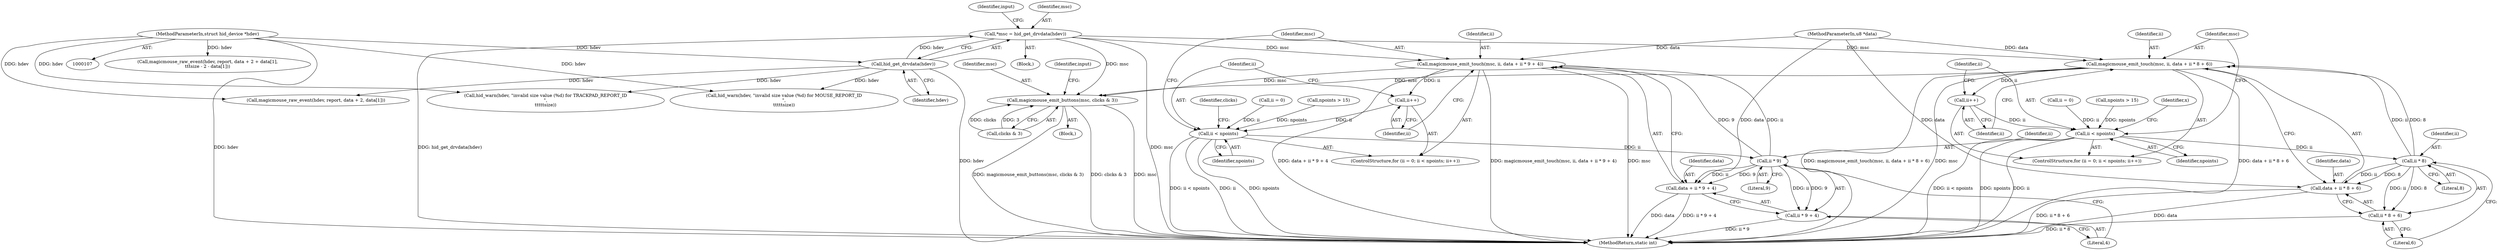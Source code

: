 digraph "0_linux_c54def7bd64d7c0b6993336abcffb8444795bf38@pointer" {
"1000114" [label="(Call,*msc = hid_get_drvdata(hdev))"];
"1000116" [label="(Call,hid_get_drvdata(hdev))"];
"1000108" [label="(MethodParameterIn,struct hid_device *hdev)"];
"1000190" [label="(Call,magicmouse_emit_touch(msc, ii, data + ii * 9 + 4))"];
"1000188" [label="(Call,ii++)"];
"1000185" [label="(Call,ii < npoints)"];
"1000196" [label="(Call,ii * 9)"];
"1000193" [label="(Call,data + ii * 9 + 4)"];
"1000195" [label="(Call,ii * 9 + 4)"];
"1000347" [label="(Call,magicmouse_emit_buttons(msc, clicks & 3))"];
"1000253" [label="(Call,magicmouse_emit_touch(msc, ii, data + ii * 8 + 6))"];
"1000251" [label="(Call,ii++)"];
"1000248" [label="(Call,ii < npoints)"];
"1000259" [label="(Call,ii * 8)"];
"1000256" [label="(Call,data + ii * 8 + 6)"];
"1000258" [label="(Call,ii * 8 + 6)"];
"1000201" [label="(Identifier,clicks)"];
"1000189" [label="(Identifier,ii)"];
"1000260" [label="(Identifier,ii)"];
"1000195" [label="(Call,ii * 9 + 4)"];
"1000190" [label="(Call,magicmouse_emit_touch(msc, ii, data + ii * 9 + 4))"];
"1000254" [label="(Identifier,msc)"];
"1000185" [label="(Call,ii < npoints)"];
"1000245" [label="(Call,ii = 0)"];
"1000261" [label="(Literal,8)"];
"1000112" [label="(Block,)"];
"1000193" [label="(Call,data + ii * 9 + 4)"];
"1000110" [label="(MethodParameterIn,u8 *data)"];
"1000182" [label="(Call,ii = 0)"];
"1000117" [label="(Identifier,hdev)"];
"1000256" [label="(Call,data + ii * 8 + 6)"];
"1000249" [label="(Identifier,ii)"];
"1000253" [label="(Call,magicmouse_emit_touch(msc, ii, data + ii * 8 + 6))"];
"1000196" [label="(Call,ii * 9)"];
"1000229" [label="(Call,npoints > 15)"];
"1000346" [label="(Block,)"];
"1000120" [label="(Identifier,input)"];
"1000108" [label="(MethodParameterIn,struct hid_device *hdev)"];
"1000170" [label="(Call,hid_warn(hdev, \"invalid size value (%d) for TRACKPAD_REPORT_ID\n\",\n\t\t\t\t\tsize))"];
"1000233" [label="(Call,hid_warn(hdev, \"invalid size value (%d) for MOUSE_REPORT_ID\n\",\n\t\t\t\t\tsize))"];
"1000166" [label="(Call,npoints > 15)"];
"1000192" [label="(Identifier,ii)"];
"1000317" [label="(Call,magicmouse_raw_event(hdev, report, data + 2 + data[1],\n\t\t\tsize - 2 - data[1]))"];
"1000353" [label="(Identifier,input)"];
"1000259" [label="(Call,ii * 8)"];
"1000187" [label="(Identifier,npoints)"];
"1000252" [label="(Identifier,ii)"];
"1000257" [label="(Identifier,data)"];
"1000181" [label="(ControlStructure,for (ii = 0; ii < npoints; ii++))"];
"1000262" [label="(Literal,6)"];
"1000308" [label="(Call,magicmouse_raw_event(hdev, report, data + 2, data[1]))"];
"1000244" [label="(ControlStructure,for (ii = 0; ii < npoints; ii++))"];
"1000348" [label="(Identifier,msc)"];
"1000186" [label="(Identifier,ii)"];
"1000250" [label="(Identifier,npoints)"];
"1000116" [label="(Call,hid_get_drvdata(hdev))"];
"1000248" [label="(Call,ii < npoints)"];
"1000264" [label="(Identifier,x)"];
"1000258" [label="(Call,ii * 8 + 6)"];
"1000115" [label="(Identifier,msc)"];
"1000199" [label="(Literal,4)"];
"1000198" [label="(Literal,9)"];
"1000255" [label="(Identifier,ii)"];
"1000114" [label="(Call,*msc = hid_get_drvdata(hdev))"];
"1000194" [label="(Identifier,data)"];
"1000375" [label="(MethodReturn,static int)"];
"1000347" [label="(Call,magicmouse_emit_buttons(msc, clicks & 3))"];
"1000349" [label="(Call,clicks & 3)"];
"1000191" [label="(Identifier,msc)"];
"1000251" [label="(Call,ii++)"];
"1000188" [label="(Call,ii++)"];
"1000197" [label="(Identifier,ii)"];
"1000114" -> "1000112"  [label="AST: "];
"1000114" -> "1000116"  [label="CFG: "];
"1000115" -> "1000114"  [label="AST: "];
"1000116" -> "1000114"  [label="AST: "];
"1000120" -> "1000114"  [label="CFG: "];
"1000114" -> "1000375"  [label="DDG: msc"];
"1000114" -> "1000375"  [label="DDG: hid_get_drvdata(hdev)"];
"1000116" -> "1000114"  [label="DDG: hdev"];
"1000114" -> "1000190"  [label="DDG: msc"];
"1000114" -> "1000253"  [label="DDG: msc"];
"1000114" -> "1000347"  [label="DDG: msc"];
"1000116" -> "1000117"  [label="CFG: "];
"1000117" -> "1000116"  [label="AST: "];
"1000116" -> "1000375"  [label="DDG: hdev"];
"1000108" -> "1000116"  [label="DDG: hdev"];
"1000116" -> "1000170"  [label="DDG: hdev"];
"1000116" -> "1000233"  [label="DDG: hdev"];
"1000116" -> "1000308"  [label="DDG: hdev"];
"1000108" -> "1000107"  [label="AST: "];
"1000108" -> "1000375"  [label="DDG: hdev"];
"1000108" -> "1000170"  [label="DDG: hdev"];
"1000108" -> "1000233"  [label="DDG: hdev"];
"1000108" -> "1000308"  [label="DDG: hdev"];
"1000108" -> "1000317"  [label="DDG: hdev"];
"1000190" -> "1000181"  [label="AST: "];
"1000190" -> "1000193"  [label="CFG: "];
"1000191" -> "1000190"  [label="AST: "];
"1000192" -> "1000190"  [label="AST: "];
"1000193" -> "1000190"  [label="AST: "];
"1000189" -> "1000190"  [label="CFG: "];
"1000190" -> "1000375"  [label="DDG: magicmouse_emit_touch(msc, ii, data + ii * 9 + 4)"];
"1000190" -> "1000375"  [label="DDG: msc"];
"1000190" -> "1000375"  [label="DDG: data + ii * 9 + 4"];
"1000190" -> "1000188"  [label="DDG: ii"];
"1000196" -> "1000190"  [label="DDG: ii"];
"1000196" -> "1000190"  [label="DDG: 9"];
"1000110" -> "1000190"  [label="DDG: data"];
"1000190" -> "1000347"  [label="DDG: msc"];
"1000188" -> "1000181"  [label="AST: "];
"1000188" -> "1000189"  [label="CFG: "];
"1000189" -> "1000188"  [label="AST: "];
"1000186" -> "1000188"  [label="CFG: "];
"1000188" -> "1000185"  [label="DDG: ii"];
"1000185" -> "1000181"  [label="AST: "];
"1000185" -> "1000187"  [label="CFG: "];
"1000186" -> "1000185"  [label="AST: "];
"1000187" -> "1000185"  [label="AST: "];
"1000191" -> "1000185"  [label="CFG: "];
"1000201" -> "1000185"  [label="CFG: "];
"1000185" -> "1000375"  [label="DDG: ii < npoints"];
"1000185" -> "1000375"  [label="DDG: ii"];
"1000185" -> "1000375"  [label="DDG: npoints"];
"1000182" -> "1000185"  [label="DDG: ii"];
"1000166" -> "1000185"  [label="DDG: npoints"];
"1000185" -> "1000196"  [label="DDG: ii"];
"1000196" -> "1000195"  [label="AST: "];
"1000196" -> "1000198"  [label="CFG: "];
"1000197" -> "1000196"  [label="AST: "];
"1000198" -> "1000196"  [label="AST: "];
"1000199" -> "1000196"  [label="CFG: "];
"1000196" -> "1000193"  [label="DDG: ii"];
"1000196" -> "1000193"  [label="DDG: 9"];
"1000196" -> "1000195"  [label="DDG: ii"];
"1000196" -> "1000195"  [label="DDG: 9"];
"1000193" -> "1000195"  [label="CFG: "];
"1000194" -> "1000193"  [label="AST: "];
"1000195" -> "1000193"  [label="AST: "];
"1000193" -> "1000375"  [label="DDG: data"];
"1000193" -> "1000375"  [label="DDG: ii * 9 + 4"];
"1000110" -> "1000193"  [label="DDG: data"];
"1000195" -> "1000199"  [label="CFG: "];
"1000199" -> "1000195"  [label="AST: "];
"1000195" -> "1000375"  [label="DDG: ii * 9"];
"1000347" -> "1000346"  [label="AST: "];
"1000347" -> "1000349"  [label="CFG: "];
"1000348" -> "1000347"  [label="AST: "];
"1000349" -> "1000347"  [label="AST: "];
"1000353" -> "1000347"  [label="CFG: "];
"1000347" -> "1000375"  [label="DDG: clicks & 3"];
"1000347" -> "1000375"  [label="DDG: msc"];
"1000347" -> "1000375"  [label="DDG: magicmouse_emit_buttons(msc, clicks & 3)"];
"1000253" -> "1000347"  [label="DDG: msc"];
"1000349" -> "1000347"  [label="DDG: clicks"];
"1000349" -> "1000347"  [label="DDG: 3"];
"1000253" -> "1000244"  [label="AST: "];
"1000253" -> "1000256"  [label="CFG: "];
"1000254" -> "1000253"  [label="AST: "];
"1000255" -> "1000253"  [label="AST: "];
"1000256" -> "1000253"  [label="AST: "];
"1000252" -> "1000253"  [label="CFG: "];
"1000253" -> "1000375"  [label="DDG: magicmouse_emit_touch(msc, ii, data + ii * 8 + 6)"];
"1000253" -> "1000375"  [label="DDG: msc"];
"1000253" -> "1000375"  [label="DDG: data + ii * 8 + 6"];
"1000253" -> "1000251"  [label="DDG: ii"];
"1000259" -> "1000253"  [label="DDG: ii"];
"1000259" -> "1000253"  [label="DDG: 8"];
"1000110" -> "1000253"  [label="DDG: data"];
"1000251" -> "1000244"  [label="AST: "];
"1000251" -> "1000252"  [label="CFG: "];
"1000252" -> "1000251"  [label="AST: "];
"1000249" -> "1000251"  [label="CFG: "];
"1000251" -> "1000248"  [label="DDG: ii"];
"1000248" -> "1000244"  [label="AST: "];
"1000248" -> "1000250"  [label="CFG: "];
"1000249" -> "1000248"  [label="AST: "];
"1000250" -> "1000248"  [label="AST: "];
"1000254" -> "1000248"  [label="CFG: "];
"1000264" -> "1000248"  [label="CFG: "];
"1000248" -> "1000375"  [label="DDG: ii < npoints"];
"1000248" -> "1000375"  [label="DDG: npoints"];
"1000248" -> "1000375"  [label="DDG: ii"];
"1000245" -> "1000248"  [label="DDG: ii"];
"1000229" -> "1000248"  [label="DDG: npoints"];
"1000248" -> "1000259"  [label="DDG: ii"];
"1000259" -> "1000258"  [label="AST: "];
"1000259" -> "1000261"  [label="CFG: "];
"1000260" -> "1000259"  [label="AST: "];
"1000261" -> "1000259"  [label="AST: "];
"1000262" -> "1000259"  [label="CFG: "];
"1000259" -> "1000256"  [label="DDG: ii"];
"1000259" -> "1000256"  [label="DDG: 8"];
"1000259" -> "1000258"  [label="DDG: ii"];
"1000259" -> "1000258"  [label="DDG: 8"];
"1000256" -> "1000258"  [label="CFG: "];
"1000257" -> "1000256"  [label="AST: "];
"1000258" -> "1000256"  [label="AST: "];
"1000256" -> "1000375"  [label="DDG: ii * 8 + 6"];
"1000256" -> "1000375"  [label="DDG: data"];
"1000110" -> "1000256"  [label="DDG: data"];
"1000258" -> "1000262"  [label="CFG: "];
"1000262" -> "1000258"  [label="AST: "];
"1000258" -> "1000375"  [label="DDG: ii * 8"];
}
